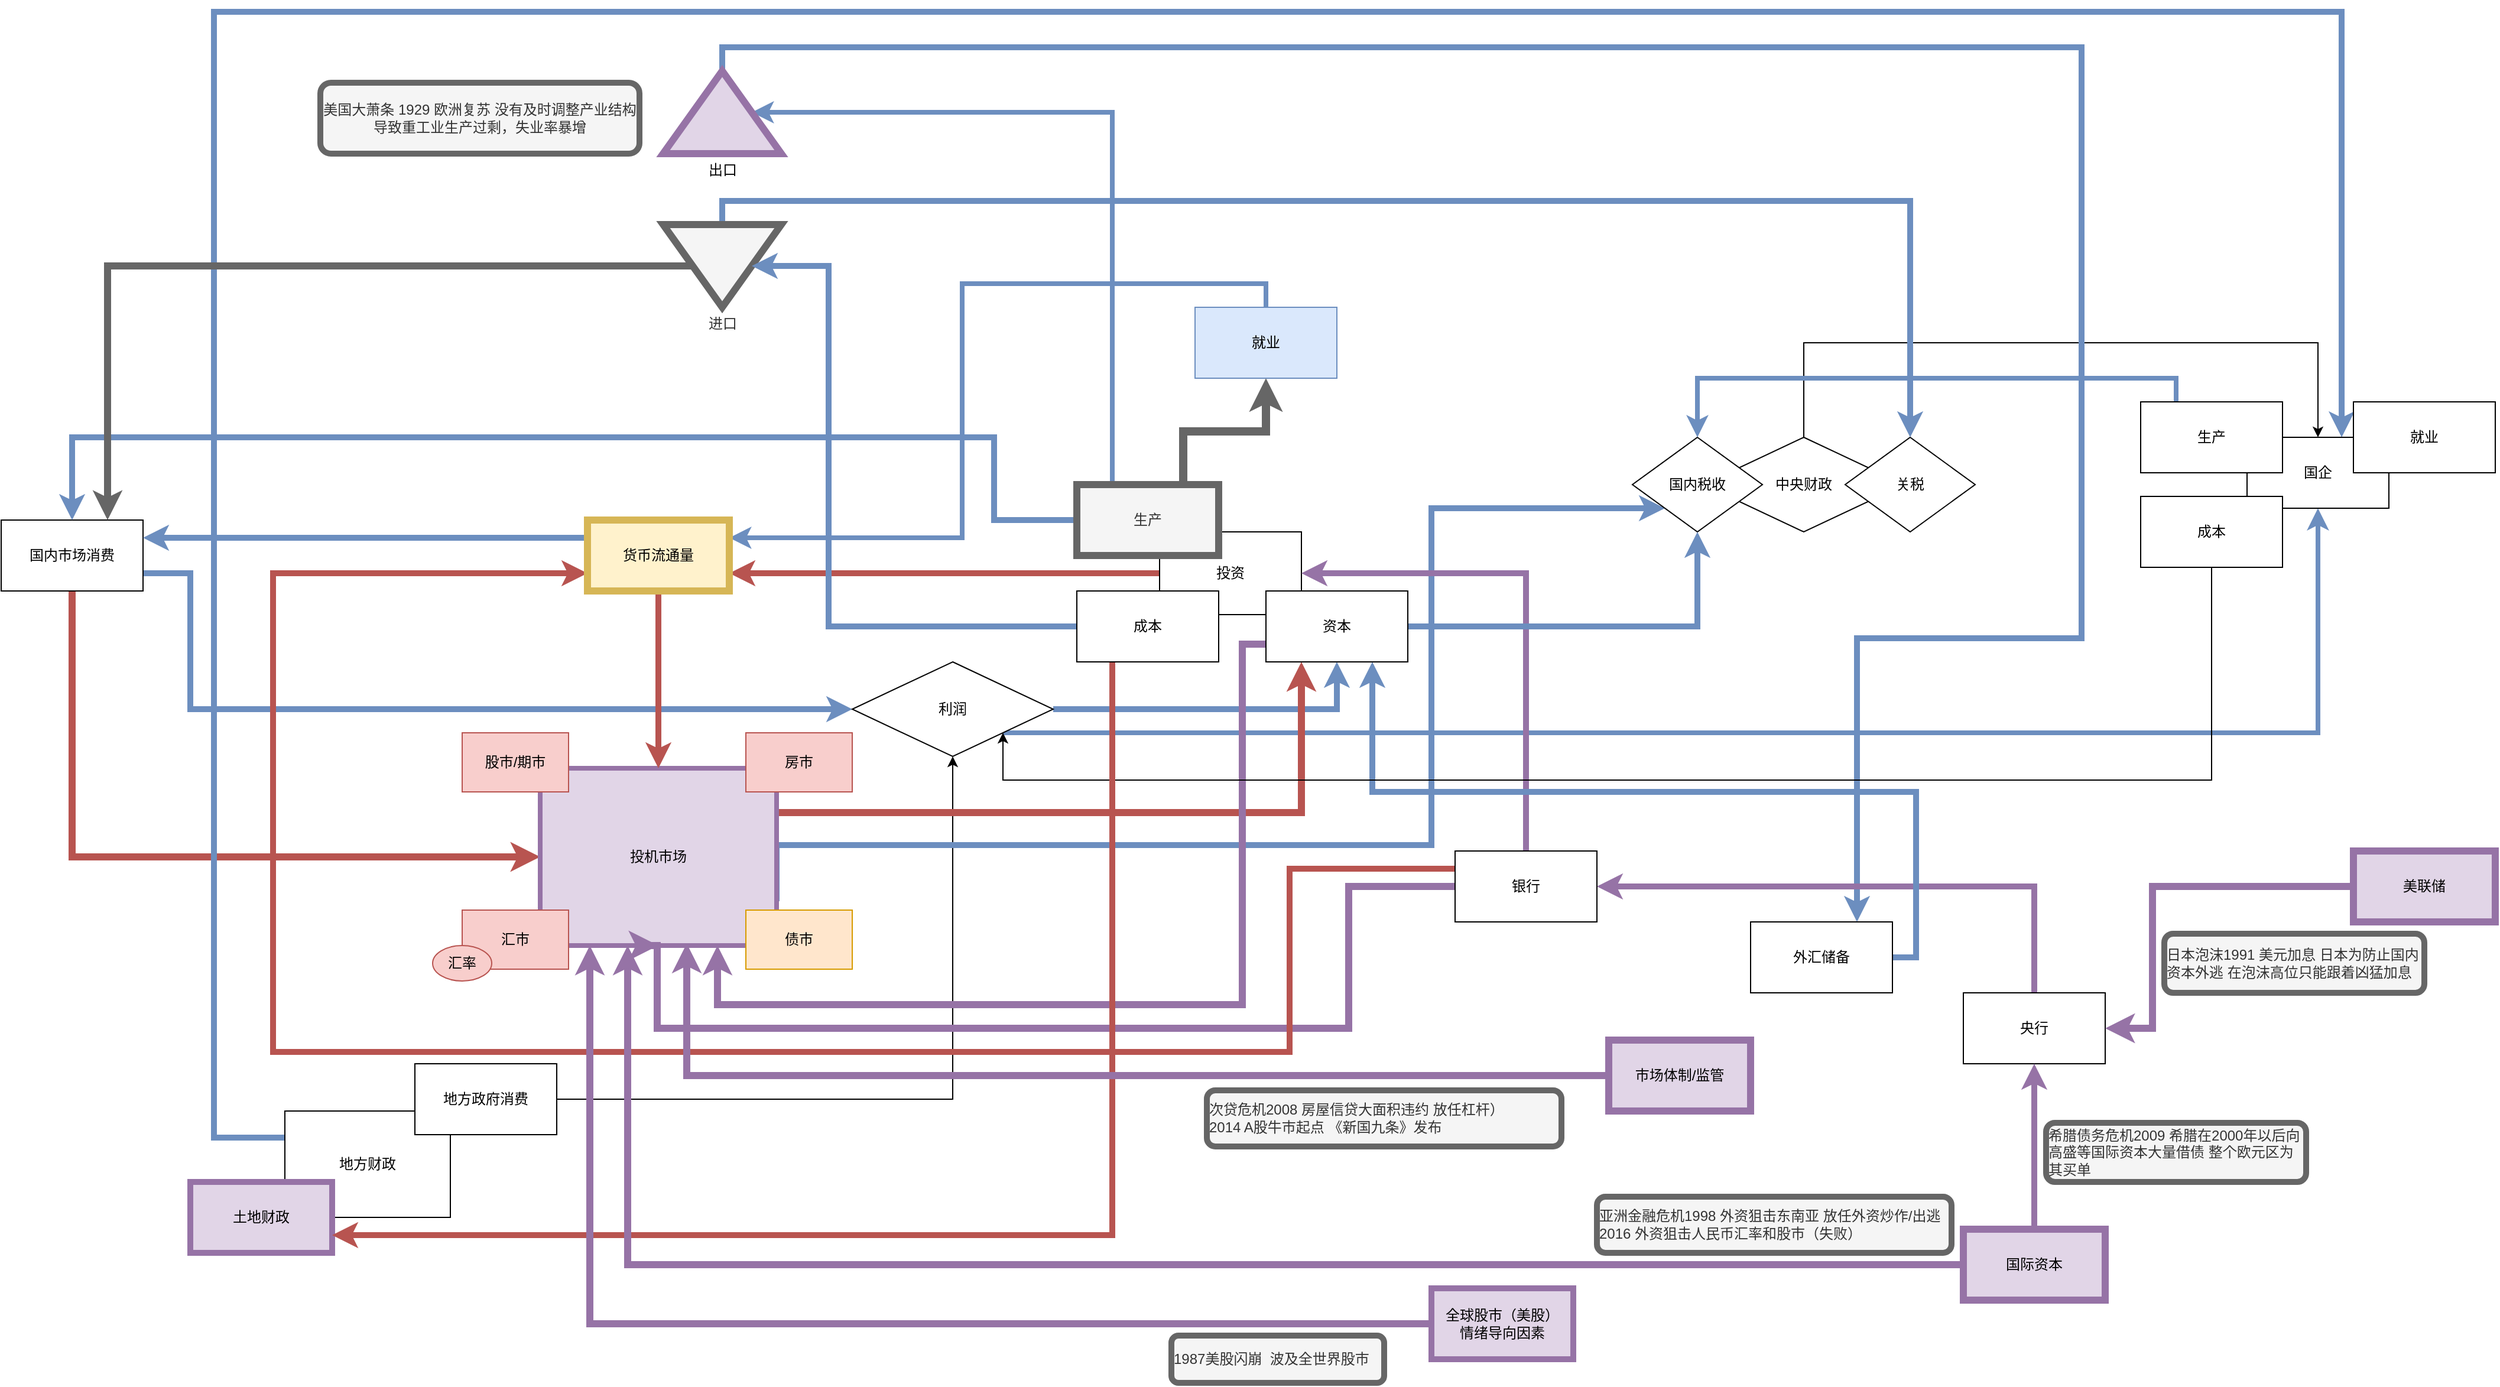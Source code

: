 <mxfile version="17.5.0" type="github">
  <diagram id="y3ov4KEdgeqS82IrDY-E" name="Page-1">
    <mxGraphModel dx="2062" dy="1124" grid="1" gridSize="10" guides="1" tooltips="1" connect="1" arrows="1" fold="1" page="1" pageScale="1" pageWidth="1920" pageHeight="1200" math="0" shadow="0">
      <root>
        <mxCell id="0" />
        <mxCell id="1" parent="0" />
        <mxCell id="VMast3j_ZkO6KQPAA_pW-36" style="edgeStyle=orthogonalEdgeStyle;rounded=0;orthogonalLoop=1;jettySize=auto;html=1;exitX=1;exitY=0.75;exitDx=0;exitDy=0;entryX=0;entryY=0.5;entryDx=0;entryDy=0;strokeWidth=5;fillColor=#dae8fc;strokeColor=#6c8ebf;" parent="1" source="1JpoMMPalMAsRspwO1MH-3" target="xp8aon5oBIo_WXoEedsB-3" edge="1">
          <mxGeometry relative="1" as="geometry">
            <Array as="points">
              <mxPoint x="430" y="605" />
              <mxPoint x="430" y="720" />
            </Array>
          </mxGeometry>
        </mxCell>
        <mxCell id="Ws9Tl3b74Hi1KMxa_LbX-12" style="edgeStyle=orthogonalEdgeStyle;rounded=0;orthogonalLoop=1;jettySize=auto;html=1;exitX=0.5;exitY=1;exitDx=0;exitDy=0;entryX=0;entryY=0.5;entryDx=0;entryDy=0;strokeWidth=6;fillColor=#f8cecc;strokeColor=#b85450;" edge="1" parent="1" source="1JpoMMPalMAsRspwO1MH-3" target="xp8aon5oBIo_WXoEedsB-10">
          <mxGeometry relative="1" as="geometry" />
        </mxCell>
        <mxCell id="1JpoMMPalMAsRspwO1MH-3" value="国内市场消费" style="rounded=0;whiteSpace=wrap;html=1;" parent="1" vertex="1">
          <mxGeometry x="270" y="560" width="120" height="60" as="geometry" />
        </mxCell>
        <mxCell id="xp8aon5oBIo_WXoEedsB-88" style="edgeStyle=orthogonalEdgeStyle;rounded=0;orthogonalLoop=1;jettySize=auto;html=1;exitX=0;exitY=0.5;exitDx=0;exitDy=0;entryX=1;entryY=0.75;entryDx=0;entryDy=0;strokeWidth=5;fillColor=#f8cecc;strokeColor=#b85450;" parent="1" source="1JpoMMPalMAsRspwO1MH-4" target="xp8aon5oBIo_WXoEedsB-47" edge="1">
          <mxGeometry relative="1" as="geometry" />
        </mxCell>
        <mxCell id="1JpoMMPalMAsRspwO1MH-4" value="投资" style="rounded=0;whiteSpace=wrap;html=1;" parent="1" vertex="1">
          <mxGeometry x="1250" y="570" width="120" height="70" as="geometry" />
        </mxCell>
        <mxCell id="xp8aon5oBIo_WXoEedsB-56" style="edgeStyle=orthogonalEdgeStyle;rounded=0;orthogonalLoop=1;jettySize=auto;html=1;exitX=1;exitY=0.5;exitDx=0;exitDy=0;entryX=0.5;entryY=1;entryDx=0;entryDy=0;" parent="1" source="1JpoMMPalMAsRspwO1MH-5" target="xp8aon5oBIo_WXoEedsB-3" edge="1">
          <mxGeometry relative="1" as="geometry" />
        </mxCell>
        <mxCell id="xp8aon5oBIo_WXoEedsB-89" style="edgeStyle=orthogonalEdgeStyle;rounded=0;orthogonalLoop=1;jettySize=auto;html=1;exitX=0;exitY=0.5;exitDx=0;exitDy=0;entryX=0.5;entryY=0;entryDx=0;entryDy=0;strokeWidth=5;fillColor=#dae8fc;strokeColor=#6c8ebf;" parent="1" source="xp8aon5oBIo_WXoEedsB-2" target="1JpoMMPalMAsRspwO1MH-3" edge="1">
          <mxGeometry relative="1" as="geometry">
            <Array as="points">
              <mxPoint x="1110" y="560" />
              <mxPoint x="1110" y="490" />
              <mxPoint x="330" y="490" />
            </Array>
          </mxGeometry>
        </mxCell>
        <mxCell id="VMast3j_ZkO6KQPAA_pW-1" style="edgeStyle=orthogonalEdgeStyle;rounded=0;orthogonalLoop=1;jettySize=auto;html=1;exitX=0.25;exitY=0;exitDx=0;exitDy=0;entryX=0;entryY=0;entryDx=75;entryDy=35;entryPerimeter=0;fillColor=#dae8fc;strokeColor=#6c8ebf;strokeWidth=4;" parent="1" source="xp8aon5oBIo_WXoEedsB-2" target="xp8aon5oBIo_WXoEedsB-9" edge="1">
          <mxGeometry relative="1" as="geometry">
            <Array as="points">
              <mxPoint x="1210" y="215" />
            </Array>
          </mxGeometry>
        </mxCell>
        <mxCell id="VMast3j_ZkO6KQPAA_pW-5" style="edgeStyle=orthogonalEdgeStyle;rounded=0;orthogonalLoop=1;jettySize=auto;html=1;exitX=0.75;exitY=0;exitDx=0;exitDy=0;entryX=0.5;entryY=1;entryDx=0;entryDy=0;strokeWidth=7;fillColor=#f5f5f5;strokeColor=#666666;" parent="1" source="xp8aon5oBIo_WXoEedsB-2" target="xp8aon5oBIo_WXoEedsB-13" edge="1">
          <mxGeometry relative="1" as="geometry" />
        </mxCell>
        <mxCell id="xp8aon5oBIo_WXoEedsB-2" value="生产" style="rounded=0;whiteSpace=wrap;html=1;fillColor=#f5f5f5;strokeColor=#666666;strokeWidth=6;fontColor=#333333;" parent="1" vertex="1">
          <mxGeometry x="1180" y="530" width="120" height="60" as="geometry" />
        </mxCell>
        <mxCell id="xp8aon5oBIo_WXoEedsB-40" style="edgeStyle=orthogonalEdgeStyle;rounded=0;orthogonalLoop=1;jettySize=auto;html=1;exitX=1;exitY=0.5;exitDx=0;exitDy=0;entryX=0.5;entryY=1;entryDx=0;entryDy=0;fillColor=#dae8fc;strokeColor=#6c8ebf;strokeWidth=5;" parent="1" source="xp8aon5oBIo_WXoEedsB-3" target="xp8aon5oBIo_WXoEedsB-39" edge="1">
          <mxGeometry relative="1" as="geometry">
            <Array as="points">
              <mxPoint x="1400" y="720" />
            </Array>
          </mxGeometry>
        </mxCell>
        <mxCell id="xp8aon5oBIo_WXoEedsB-64" style="edgeStyle=orthogonalEdgeStyle;rounded=0;orthogonalLoop=1;jettySize=auto;html=1;exitX=1;exitY=1;exitDx=0;exitDy=0;fillColor=#dae8fc;strokeColor=#6c8ebf;strokeWidth=4;" parent="1" source="xp8aon5oBIo_WXoEedsB-3" target="xp8aon5oBIo_WXoEedsB-57" edge="1">
          <mxGeometry relative="1" as="geometry" />
        </mxCell>
        <mxCell id="xp8aon5oBIo_WXoEedsB-3" value="利润" style="rhombus;whiteSpace=wrap;html=1;" parent="1" vertex="1">
          <mxGeometry x="990" y="680" width="170" height="80" as="geometry" />
        </mxCell>
        <mxCell id="xp8aon5oBIo_WXoEedsB-58" style="edgeStyle=orthogonalEdgeStyle;rounded=0;orthogonalLoop=1;jettySize=auto;html=1;exitX=0.5;exitY=0;exitDx=0;exitDy=0;entryX=0.5;entryY=0;entryDx=0;entryDy=0;" parent="1" source="xp8aon5oBIo_WXoEedsB-7" target="xp8aon5oBIo_WXoEedsB-57" edge="1">
          <mxGeometry relative="1" as="geometry">
            <Array as="points">
              <mxPoint x="1795" y="410" />
              <mxPoint x="2230" y="410" />
            </Array>
          </mxGeometry>
        </mxCell>
        <mxCell id="xp8aon5oBIo_WXoEedsB-7" value="中央财政" style="rhombus;whiteSpace=wrap;html=1;" parent="1" vertex="1">
          <mxGeometry x="1710" y="490" width="170" height="80" as="geometry" />
        </mxCell>
        <mxCell id="xp8aon5oBIo_WXoEedsB-96" style="edgeStyle=orthogonalEdgeStyle;rounded=0;orthogonalLoop=1;jettySize=auto;html=1;exitX=0;exitY=0;exitDx=50;exitDy=0;exitPerimeter=0;entryX=0.75;entryY=0;entryDx=0;entryDy=0;strokeWidth=5;fillColor=#dae8fc;strokeColor=#6c8ebf;" parent="1" source="xp8aon5oBIo_WXoEedsB-9" target="xp8aon5oBIo_WXoEedsB-14" edge="1">
          <mxGeometry relative="1" as="geometry">
            <Array as="points">
              <mxPoint x="880" y="160" />
              <mxPoint x="2030" y="160" />
              <mxPoint x="2030" y="660" />
              <mxPoint x="1840" y="660" />
            </Array>
          </mxGeometry>
        </mxCell>
        <mxCell id="xp8aon5oBIo_WXoEedsB-9" value="出口" style="verticalLabelPosition=bottom;verticalAlign=top;html=1;shape=mxgraph.basic.acute_triangle;dx=0.5;fillColor=#e1d5e7;strokeColor=#9673a6;strokeWidth=6;" parent="1" vertex="1">
          <mxGeometry x="830" y="180" width="100" height="70" as="geometry" />
        </mxCell>
        <mxCell id="VMast3j_ZkO6KQPAA_pW-20" style="edgeStyle=orthogonalEdgeStyle;rounded=0;orthogonalLoop=1;jettySize=auto;html=1;exitX=1;exitY=0.75;exitDx=0;exitDy=0;entryX=0;entryY=1;entryDx=0;entryDy=0;strokeWidth=5;fillColor=#dae8fc;strokeColor=#6c8ebf;" parent="1" source="xp8aon5oBIo_WXoEedsB-10" target="xp8aon5oBIo_WXoEedsB-20" edge="1">
          <mxGeometry relative="1" as="geometry">
            <Array as="points">
              <mxPoint x="1480" y="835" />
              <mxPoint x="1480" y="550" />
            </Array>
          </mxGeometry>
        </mxCell>
        <mxCell id="Ws9Tl3b74Hi1KMxa_LbX-14" style="edgeStyle=orthogonalEdgeStyle;rounded=0;orthogonalLoop=1;jettySize=auto;html=1;exitX=1;exitY=0.25;exitDx=0;exitDy=0;entryX=0.25;entryY=1;entryDx=0;entryDy=0;strokeWidth=6;fillColor=#f8cecc;strokeColor=#b85450;" edge="1" parent="1" source="xp8aon5oBIo_WXoEedsB-10" target="xp8aon5oBIo_WXoEedsB-39">
          <mxGeometry relative="1" as="geometry" />
        </mxCell>
        <mxCell id="xp8aon5oBIo_WXoEedsB-10" value="投机市场" style="rounded=0;whiteSpace=wrap;html=1;fillColor=#e1d5e7;strokeColor=#9673a6;strokeWidth=4;" parent="1" vertex="1">
          <mxGeometry x="726" y="770" width="200" height="150" as="geometry" />
        </mxCell>
        <mxCell id="xp8aon5oBIo_WXoEedsB-55" style="edgeStyle=orthogonalEdgeStyle;rounded=0;orthogonalLoop=1;jettySize=auto;html=1;exitX=0.5;exitY=0;exitDx=0;exitDy=0;entryX=1;entryY=0.5;entryDx=0;entryDy=0;fillColor=#e1d5e7;strokeColor=#9673a6;strokeWidth=5;" parent="1" source="xp8aon5oBIo_WXoEedsB-11" target="xp8aon5oBIo_WXoEedsB-12" edge="1">
          <mxGeometry relative="1" as="geometry" />
        </mxCell>
        <mxCell id="xp8aon5oBIo_WXoEedsB-11" value="央行" style="rounded=0;whiteSpace=wrap;html=1;" parent="1" vertex="1">
          <mxGeometry x="1930" y="960" width="120" height="60" as="geometry" />
        </mxCell>
        <mxCell id="xp8aon5oBIo_WXoEedsB-42" style="edgeStyle=orthogonalEdgeStyle;rounded=0;orthogonalLoop=1;jettySize=auto;html=1;exitX=0.5;exitY=0;exitDx=0;exitDy=0;entryX=1;entryY=0.5;entryDx=0;entryDy=0;fillColor=#e1d5e7;strokeColor=#9673a6;strokeWidth=5;" parent="1" source="xp8aon5oBIo_WXoEedsB-12" target="1JpoMMPalMAsRspwO1MH-4" edge="1">
          <mxGeometry relative="1" as="geometry" />
        </mxCell>
        <mxCell id="xp8aon5oBIo_WXoEedsB-51" style="edgeStyle=orthogonalEdgeStyle;rounded=0;orthogonalLoop=1;jettySize=auto;html=1;exitX=0;exitY=0.5;exitDx=0;exitDy=0;entryX=0.5;entryY=1;entryDx=0;entryDy=0;fillColor=#e1d5e7;strokeColor=#9673a6;strokeWidth=6;" parent="1" source="xp8aon5oBIo_WXoEedsB-12" target="xp8aon5oBIo_WXoEedsB-10" edge="1">
          <mxGeometry relative="1" as="geometry">
            <Array as="points">
              <mxPoint x="1410" y="870" />
              <mxPoint x="1410" y="990" />
              <mxPoint x="825" y="990" />
            </Array>
          </mxGeometry>
        </mxCell>
        <mxCell id="xp8aon5oBIo_WXoEedsB-86" style="edgeStyle=orthogonalEdgeStyle;rounded=0;orthogonalLoop=1;jettySize=auto;html=1;exitX=0;exitY=0.25;exitDx=0;exitDy=0;entryX=0;entryY=0.75;entryDx=0;entryDy=0;strokeWidth=5;fillColor=#f8cecc;strokeColor=#b85450;" parent="1" source="xp8aon5oBIo_WXoEedsB-12" target="xp8aon5oBIo_WXoEedsB-47" edge="1">
          <mxGeometry relative="1" as="geometry">
            <Array as="points">
              <mxPoint x="1360" y="855" />
              <mxPoint x="1360" y="1010" />
              <mxPoint x="500" y="1010" />
              <mxPoint x="500" y="605" />
            </Array>
          </mxGeometry>
        </mxCell>
        <mxCell id="xp8aon5oBIo_WXoEedsB-12" value="银行" style="rounded=0;whiteSpace=wrap;html=1;" parent="1" vertex="1">
          <mxGeometry x="1500" y="840" width="120" height="60" as="geometry" />
        </mxCell>
        <mxCell id="VMast3j_ZkO6KQPAA_pW-2" style="edgeStyle=orthogonalEdgeStyle;rounded=0;orthogonalLoop=1;jettySize=auto;html=1;exitX=0.5;exitY=0;exitDx=0;exitDy=0;entryX=1;entryY=0.25;entryDx=0;entryDy=0;strokeWidth=4;fillColor=#dae8fc;strokeColor=#6c8ebf;" parent="1" source="xp8aon5oBIo_WXoEedsB-13" target="xp8aon5oBIo_WXoEedsB-47" edge="1">
          <mxGeometry relative="1" as="geometry" />
        </mxCell>
        <mxCell id="xp8aon5oBIo_WXoEedsB-13" value="就业" style="rounded=0;whiteSpace=wrap;html=1;fillColor=#dae8fc;strokeColor=#6c8ebf;" parent="1" vertex="1">
          <mxGeometry x="1280" y="380" width="120" height="60" as="geometry" />
        </mxCell>
        <mxCell id="VMast3j_ZkO6KQPAA_pW-37" style="edgeStyle=orthogonalEdgeStyle;rounded=0;orthogonalLoop=1;jettySize=auto;html=1;exitX=1;exitY=0.5;exitDx=0;exitDy=0;entryX=0.75;entryY=1;entryDx=0;entryDy=0;strokeWidth=5;fillColor=#dae8fc;strokeColor=#6c8ebf;" parent="1" source="xp8aon5oBIo_WXoEedsB-14" target="xp8aon5oBIo_WXoEedsB-39" edge="1">
          <mxGeometry relative="1" as="geometry" />
        </mxCell>
        <mxCell id="xp8aon5oBIo_WXoEedsB-14" value="外汇储备" style="rounded=0;whiteSpace=wrap;html=1;" parent="1" vertex="1">
          <mxGeometry x="1750" y="900" width="120" height="60" as="geometry" />
        </mxCell>
        <mxCell id="VMast3j_ZkO6KQPAA_pW-34" style="edgeStyle=orthogonalEdgeStyle;rounded=0;orthogonalLoop=1;jettySize=auto;html=1;exitX=0;exitY=0.25;exitDx=0;exitDy=0;entryX=0.667;entryY=0;entryDx=0;entryDy=0;entryPerimeter=0;strokeWidth=5;fillColor=#dae8fc;strokeColor=#6c8ebf;" parent="1" source="xp8aon5oBIo_WXoEedsB-16" target="xp8aon5oBIo_WXoEedsB-57" edge="1">
          <mxGeometry relative="1" as="geometry">
            <Array as="points">
              <mxPoint x="450" y="1083" />
              <mxPoint x="450" y="130" />
              <mxPoint x="2250" y="130" />
            </Array>
          </mxGeometry>
        </mxCell>
        <mxCell id="xp8aon5oBIo_WXoEedsB-16" value="地方财政" style="rounded=0;whiteSpace=wrap;html=1;" parent="1" vertex="1">
          <mxGeometry x="510" y="1060" width="140" height="90" as="geometry" />
        </mxCell>
        <mxCell id="xp8aon5oBIo_WXoEedsB-17" value="土地财政" style="rounded=0;whiteSpace=wrap;html=1;fillColor=#e1d5e7;strokeColor=#9673a6;strokeWidth=5;" parent="1" vertex="1">
          <mxGeometry x="430" y="1120" width="120" height="60" as="geometry" />
        </mxCell>
        <mxCell id="xp8aon5oBIo_WXoEedsB-19" value="关税" style="rhombus;whiteSpace=wrap;html=1;" parent="1" vertex="1">
          <mxGeometry x="1830" y="490" width="110" height="80" as="geometry" />
        </mxCell>
        <mxCell id="xp8aon5oBIo_WXoEedsB-20" value="国内税收" style="rhombus;whiteSpace=wrap;html=1;" parent="1" vertex="1">
          <mxGeometry x="1650" y="490" width="110" height="80" as="geometry" />
        </mxCell>
        <mxCell id="xp8aon5oBIo_WXoEedsB-32" style="edgeStyle=orthogonalEdgeStyle;rounded=0;orthogonalLoop=1;jettySize=auto;html=1;exitX=0;exitY=0;exitDx=75;exitDy=35;exitPerimeter=0;entryX=0.75;entryY=0;entryDx=0;entryDy=0;fillColor=#f5f5f5;strokeColor=#666666;strokeWidth=6;" parent="1" source="xp8aon5oBIo_WXoEedsB-22" target="1JpoMMPalMAsRspwO1MH-3" edge="1">
          <mxGeometry relative="1" as="geometry" />
        </mxCell>
        <mxCell id="Ws9Tl3b74Hi1KMxa_LbX-9" style="edgeStyle=orthogonalEdgeStyle;rounded=0;orthogonalLoop=1;jettySize=auto;html=1;exitX=0.5;exitY=1;exitDx=0;exitDy=0;exitPerimeter=0;entryX=0.5;entryY=0;entryDx=0;entryDy=0;strokeWidth=5;fillColor=#dae8fc;strokeColor=#6c8ebf;" edge="1" parent="1" source="xp8aon5oBIo_WXoEedsB-22" target="xp8aon5oBIo_WXoEedsB-19">
          <mxGeometry relative="1" as="geometry" />
        </mxCell>
        <mxCell id="xp8aon5oBIo_WXoEedsB-22" value="进口" style="verticalLabelPosition=bottom;verticalAlign=top;html=1;shape=mxgraph.basic.acute_triangle;dx=0.5;direction=west;fillColor=#f5f5f5;strokeColor=#666666;strokeWidth=6;fontColor=#333333;" parent="1" vertex="1">
          <mxGeometry x="830" y="310" width="100" height="70" as="geometry" />
        </mxCell>
        <mxCell id="xp8aon5oBIo_WXoEedsB-41" style="edgeStyle=orthogonalEdgeStyle;rounded=0;orthogonalLoop=1;jettySize=auto;html=1;exitX=1;exitY=0.5;exitDx=0;exitDy=0;entryX=0.5;entryY=1;entryDx=0;entryDy=0;fillColor=#dae8fc;strokeColor=#6c8ebf;strokeWidth=5;" parent="1" source="xp8aon5oBIo_WXoEedsB-39" target="xp8aon5oBIo_WXoEedsB-20" edge="1">
          <mxGeometry relative="1" as="geometry" />
        </mxCell>
        <mxCell id="Ws9Tl3b74Hi1KMxa_LbX-20" style="edgeStyle=orthogonalEdgeStyle;rounded=0;orthogonalLoop=1;jettySize=auto;html=1;exitX=0;exitY=0.75;exitDx=0;exitDy=0;entryX=0.75;entryY=1;entryDx=0;entryDy=0;strokeWidth=6;fillColor=#e1d5e7;strokeColor=#9673a6;" edge="1" parent="1" source="xp8aon5oBIo_WXoEedsB-39" target="xp8aon5oBIo_WXoEedsB-10">
          <mxGeometry relative="1" as="geometry">
            <Array as="points">
              <mxPoint x="1320" y="665" />
              <mxPoint x="1320" y="970" />
              <mxPoint x="876" y="970" />
            </Array>
          </mxGeometry>
        </mxCell>
        <mxCell id="xp8aon5oBIo_WXoEedsB-39" value="资本" style="rounded=0;whiteSpace=wrap;html=1;" parent="1" vertex="1">
          <mxGeometry x="1340" y="620" width="120" height="60" as="geometry" />
        </mxCell>
        <mxCell id="xp8aon5oBIo_WXoEedsB-50" style="edgeStyle=orthogonalEdgeStyle;rounded=0;orthogonalLoop=1;jettySize=auto;html=1;exitX=0.5;exitY=1;exitDx=0;exitDy=0;fillColor=#f8cecc;strokeColor=#b85450;strokeWidth=5;entryX=0.5;entryY=0;entryDx=0;entryDy=0;" parent="1" source="xp8aon5oBIo_WXoEedsB-47" target="xp8aon5oBIo_WXoEedsB-10" edge="1">
          <mxGeometry relative="1" as="geometry">
            <Array as="points">
              <mxPoint x="825" y="710" />
              <mxPoint x="825" y="710" />
            </Array>
          </mxGeometry>
        </mxCell>
        <mxCell id="VMast3j_ZkO6KQPAA_pW-35" style="edgeStyle=orthogonalEdgeStyle;rounded=0;orthogonalLoop=1;jettySize=auto;html=1;exitX=0;exitY=0.25;exitDx=0;exitDy=0;entryX=1;entryY=0.25;entryDx=0;entryDy=0;strokeWidth=5;fillColor=#dae8fc;strokeColor=#6c8ebf;" parent="1" source="xp8aon5oBIo_WXoEedsB-47" target="1JpoMMPalMAsRspwO1MH-3" edge="1">
          <mxGeometry relative="1" as="geometry" />
        </mxCell>
        <mxCell id="xp8aon5oBIo_WXoEedsB-47" value="货币流通量" style="rounded=0;whiteSpace=wrap;html=1;fillColor=#fff2cc;strokeColor=#d6b656;strokeWidth=6;" parent="1" vertex="1">
          <mxGeometry x="766" y="560" width="120" height="60" as="geometry" />
        </mxCell>
        <mxCell id="xp8aon5oBIo_WXoEedsB-57" value="国企" style="rounded=0;whiteSpace=wrap;html=1;" parent="1" vertex="1">
          <mxGeometry x="2170" y="490" width="120" height="60" as="geometry" />
        </mxCell>
        <mxCell id="xp8aon5oBIo_WXoEedsB-62" style="edgeStyle=orthogonalEdgeStyle;rounded=0;orthogonalLoop=1;jettySize=auto;html=1;exitX=0.5;exitY=1;exitDx=0;exitDy=0;entryX=1;entryY=1;entryDx=0;entryDy=0;" parent="1" source="xp8aon5oBIo_WXoEedsB-60" target="xp8aon5oBIo_WXoEedsB-3" edge="1">
          <mxGeometry relative="1" as="geometry">
            <Array as="points">
              <mxPoint x="2140" y="780" />
              <mxPoint x="1118" y="780" />
            </Array>
          </mxGeometry>
        </mxCell>
        <mxCell id="xp8aon5oBIo_WXoEedsB-60" value="成本" style="rounded=0;whiteSpace=wrap;html=1;" parent="1" vertex="1">
          <mxGeometry x="2080" y="540" width="120" height="60" as="geometry" />
        </mxCell>
        <mxCell id="xp8aon5oBIo_WXoEedsB-98" style="edgeStyle=orthogonalEdgeStyle;rounded=0;orthogonalLoop=1;jettySize=auto;html=1;exitX=0;exitY=0.5;exitDx=0;exitDy=0;entryX=0;entryY=0;entryDx=25;entryDy=35;entryPerimeter=0;strokeWidth=5;fillColor=#dae8fc;strokeColor=#6c8ebf;" parent="1" source="xp8aon5oBIo_WXoEedsB-61" target="xp8aon5oBIo_WXoEedsB-22" edge="1">
          <mxGeometry relative="1" as="geometry">
            <Array as="points">
              <mxPoint x="970" y="650" />
              <mxPoint x="970" y="345" />
            </Array>
          </mxGeometry>
        </mxCell>
        <mxCell id="xp8aon5oBIo_WXoEedsB-99" style="edgeStyle=orthogonalEdgeStyle;rounded=0;orthogonalLoop=1;jettySize=auto;html=1;exitX=0.25;exitY=1;exitDx=0;exitDy=0;entryX=1;entryY=0.75;entryDx=0;entryDy=0;strokeWidth=5;fillColor=#f8cecc;strokeColor=#b85450;" parent="1" source="xp8aon5oBIo_WXoEedsB-61" target="xp8aon5oBIo_WXoEedsB-17" edge="1">
          <mxGeometry relative="1" as="geometry" />
        </mxCell>
        <mxCell id="xp8aon5oBIo_WXoEedsB-61" value="成本" style="rounded=0;whiteSpace=wrap;html=1;" parent="1" vertex="1">
          <mxGeometry x="1180" y="620" width="120" height="60" as="geometry" />
        </mxCell>
        <mxCell id="xp8aon5oBIo_WXoEedsB-72" value="股市/期市" style="rounded=0;whiteSpace=wrap;html=1;fillColor=#f8cecc;strokeColor=#b85450;" parent="1" vertex="1">
          <mxGeometry x="660" y="740" width="90" height="50" as="geometry" />
        </mxCell>
        <mxCell id="xp8aon5oBIo_WXoEedsB-73" value="房市" style="rounded=0;whiteSpace=wrap;html=1;fillColor=#f8cecc;strokeColor=#b85450;" parent="1" vertex="1">
          <mxGeometry x="900" y="740" width="90" height="50" as="geometry" />
        </mxCell>
        <mxCell id="xp8aon5oBIo_WXoEedsB-74" value="汇市" style="rounded=0;whiteSpace=wrap;html=1;fillColor=#f8cecc;strokeColor=#b85450;" parent="1" vertex="1">
          <mxGeometry x="660" y="890" width="90" height="50" as="geometry" />
        </mxCell>
        <mxCell id="xp8aon5oBIo_WXoEedsB-77" value="就业" style="rounded=0;whiteSpace=wrap;html=1;" parent="1" vertex="1">
          <mxGeometry x="2260" y="460" width="120" height="60" as="geometry" />
        </mxCell>
        <mxCell id="xp8aon5oBIo_WXoEedsB-79" style="edgeStyle=orthogonalEdgeStyle;rounded=0;orthogonalLoop=1;jettySize=auto;html=1;exitX=0.25;exitY=0;exitDx=0;exitDy=0;entryX=0.5;entryY=0;entryDx=0;entryDy=0;fillColor=#dae8fc;strokeColor=#6c8ebf;strokeWidth=4;" parent="1" source="xp8aon5oBIo_WXoEedsB-78" target="xp8aon5oBIo_WXoEedsB-20" edge="1">
          <mxGeometry relative="1" as="geometry" />
        </mxCell>
        <mxCell id="xp8aon5oBIo_WXoEedsB-78" value="生产" style="rounded=0;whiteSpace=wrap;html=1;" parent="1" vertex="1">
          <mxGeometry x="2080" y="460" width="120" height="60" as="geometry" />
        </mxCell>
        <mxCell id="xp8aon5oBIo_WXoEedsB-80" value="债市" style="rounded=0;whiteSpace=wrap;html=1;fillColor=#ffe6cc;strokeColor=#d79b00;" parent="1" vertex="1">
          <mxGeometry x="900" y="890" width="90" height="50" as="geometry" />
        </mxCell>
        <mxCell id="VMast3j_ZkO6KQPAA_pW-18" value="美国大萧条 1929 欧洲复苏 没有及时调整产业结构导致重工业生产过剩，失业率暴增" style="rounded=1;whiteSpace=wrap;html=1;strokeWidth=5;fillColor=#f5f5f5;fontColor=#333333;strokeColor=#666666;" parent="1" vertex="1">
          <mxGeometry x="540" y="190" width="270" height="60" as="geometry" />
        </mxCell>
        <mxCell id="VMast3j_ZkO6KQPAA_pW-19" value="次贷危机2008 房屋信贷大面积违约 放任杠杆）&lt;br&gt;&lt;div align=&quot;left&quot;&gt;2014 A股牛市起点 《新国九条》发布&lt;br&gt;&lt;/div&gt;" style="rounded=1;whiteSpace=wrap;html=1;strokeWidth=5;fillColor=#f5f5f5;strokeColor=#666666;fontColor=#333333;align=left;" parent="1" vertex="1">
          <mxGeometry x="1290" y="1042.5" width="300" height="47.5" as="geometry" />
        </mxCell>
        <mxCell id="VMast3j_ZkO6KQPAA_pW-23" value="日本泡沫1991 美元加息 日本为防止国内资本外逃 在泡沫高位只能跟着凶猛加息" style="rounded=1;whiteSpace=wrap;html=1;strokeWidth=5;fillColor=#f5f5f5;strokeColor=#666666;fontColor=#333333;align=left;" parent="1" vertex="1">
          <mxGeometry x="2100" y="910" width="220" height="50" as="geometry" />
        </mxCell>
        <mxCell id="Ws9Tl3b74Hi1KMxa_LbX-16" style="edgeStyle=orthogonalEdgeStyle;rounded=0;orthogonalLoop=1;jettySize=auto;html=1;exitX=0;exitY=0.5;exitDx=0;exitDy=0;entryX=1;entryY=0.5;entryDx=0;entryDy=0;strokeWidth=6;fillColor=#e1d5e7;strokeColor=#9673a6;" edge="1" parent="1" source="VMast3j_ZkO6KQPAA_pW-24" target="xp8aon5oBIo_WXoEedsB-11">
          <mxGeometry relative="1" as="geometry">
            <Array as="points">
              <mxPoint x="2090" y="870" />
              <mxPoint x="2090" y="990" />
            </Array>
          </mxGeometry>
        </mxCell>
        <mxCell id="VMast3j_ZkO6KQPAA_pW-24" value="美联储" style="rounded=0;whiteSpace=wrap;html=1;strokeWidth=6;fillColor=#e1d5e7;strokeColor=#9673a6;" parent="1" vertex="1">
          <mxGeometry x="2260" y="840" width="120" height="60" as="geometry" />
        </mxCell>
        <mxCell id="Ws9Tl3b74Hi1KMxa_LbX-2" style="edgeStyle=orthogonalEdgeStyle;rounded=0;orthogonalLoop=1;jettySize=auto;html=1;exitX=0.5;exitY=0;exitDx=0;exitDy=0;entryX=0.5;entryY=1;entryDx=0;entryDy=0;fillColor=#e1d5e7;strokeColor=#9673a6;strokeWidth=5;" edge="1" parent="1" source="VMast3j_ZkO6KQPAA_pW-26" target="xp8aon5oBIo_WXoEedsB-11">
          <mxGeometry relative="1" as="geometry" />
        </mxCell>
        <mxCell id="Ws9Tl3b74Hi1KMxa_LbX-15" style="edgeStyle=orthogonalEdgeStyle;rounded=0;orthogonalLoop=1;jettySize=auto;html=1;exitX=0;exitY=0.5;exitDx=0;exitDy=0;entryX=0.37;entryY=1;entryDx=0;entryDy=0;entryPerimeter=0;strokeWidth=6;fillColor=#e1d5e7;strokeColor=#9673a6;" edge="1" parent="1" source="VMast3j_ZkO6KQPAA_pW-26" target="xp8aon5oBIo_WXoEedsB-10">
          <mxGeometry relative="1" as="geometry" />
        </mxCell>
        <mxCell id="VMast3j_ZkO6KQPAA_pW-26" value="国际资本" style="rounded=0;whiteSpace=wrap;html=1;strokeWidth=6;fillColor=#e1d5e7;strokeColor=#9673a6;" parent="1" vertex="1">
          <mxGeometry x="1930" y="1160" width="120" height="60" as="geometry" />
        </mxCell>
        <mxCell id="VMast3j_ZkO6KQPAA_pW-28" value="希腊债务危机2009 希腊在2000年以后向高盛等国际资本大量借债 整个欧元区为其买单" style="rounded=1;whiteSpace=wrap;html=1;strokeWidth=5;fillColor=#f5f5f5;strokeColor=#666666;fontColor=#333333;align=left;" parent="1" vertex="1">
          <mxGeometry x="2000" y="1070" width="220" height="50" as="geometry" />
        </mxCell>
        <mxCell id="Ws9Tl3b74Hi1KMxa_LbX-4" style="edgeStyle=orthogonalEdgeStyle;rounded=0;orthogonalLoop=1;jettySize=auto;html=1;exitX=0;exitY=0.5;exitDx=0;exitDy=0;entryX=0.62;entryY=0.988;entryDx=0;entryDy=0;entryPerimeter=0;strokeWidth=6;fillColor=#e1d5e7;strokeColor=#9673a6;" edge="1" parent="1" source="VMast3j_ZkO6KQPAA_pW-29" target="xp8aon5oBIo_WXoEedsB-10">
          <mxGeometry relative="1" as="geometry" />
        </mxCell>
        <mxCell id="VMast3j_ZkO6KQPAA_pW-29" value="&lt;div&gt;市场体制/监管&lt;/div&gt;" style="rounded=0;whiteSpace=wrap;html=1;strokeWidth=6;fillColor=#e1d5e7;strokeColor=#9673a6;" parent="1" vertex="1">
          <mxGeometry x="1630" y="1000" width="120" height="60" as="geometry" />
        </mxCell>
        <mxCell id="xp8aon5oBIo_WXoEedsB-52" value="汇率" style="ellipse;whiteSpace=wrap;html=1;fillColor=#f8cecc;strokeColor=#b85450;" parent="1" vertex="1">
          <mxGeometry x="635" y="920" width="50" height="30" as="geometry" />
        </mxCell>
        <mxCell id="Ws9Tl3b74Hi1KMxa_LbX-7" value="亚洲金融危机1998 外资狙击东南亚 放任外资炒作/出逃&lt;div align=&quot;left&quot;&gt;2016 外资狙击人民币汇率和股市（失败）&lt;br&gt;&lt;/div&gt;" style="rounded=1;whiteSpace=wrap;html=1;strokeWidth=5;fillColor=#f5f5f5;strokeColor=#666666;fontColor=#333333;align=left;" vertex="1" parent="1">
          <mxGeometry x="1620" y="1132.5" width="300" height="47.5" as="geometry" />
        </mxCell>
        <mxCell id="1JpoMMPalMAsRspwO1MH-5" value="地方政府消费" style="rounded=0;whiteSpace=wrap;html=1;" parent="1" vertex="1">
          <mxGeometry x="620" y="1020" width="120" height="60" as="geometry" />
        </mxCell>
        <mxCell id="Ws9Tl3b74Hi1KMxa_LbX-18" style="edgeStyle=orthogonalEdgeStyle;rounded=0;orthogonalLoop=1;jettySize=auto;html=1;exitX=0;exitY=0.5;exitDx=0;exitDy=0;strokeWidth=6;entryX=0.21;entryY=1;entryDx=0;entryDy=0;entryPerimeter=0;fillColor=#e1d5e7;strokeColor=#9673a6;" edge="1" parent="1" source="Ws9Tl3b74Hi1KMxa_LbX-17" target="xp8aon5oBIo_WXoEedsB-10">
          <mxGeometry relative="1" as="geometry">
            <mxPoint x="740" y="1230" as="targetPoint" />
          </mxGeometry>
        </mxCell>
        <mxCell id="Ws9Tl3b74Hi1KMxa_LbX-17" value="&lt;div&gt;全球股市（美股）&lt;/div&gt;&lt;div&gt;情绪导向因素&lt;br&gt;&lt;/div&gt;" style="rounded=0;whiteSpace=wrap;html=1;strokeWidth=5;fillColor=#e1d5e7;strokeColor=#9673a6;" vertex="1" parent="1">
          <mxGeometry x="1480" y="1210" width="120" height="60" as="geometry" />
        </mxCell>
        <mxCell id="Ws9Tl3b74Hi1KMxa_LbX-19" value="1987美股闪崩&amp;nbsp; 波及全世界股市" style="rounded=1;whiteSpace=wrap;html=1;strokeWidth=5;fillColor=#f5f5f5;strokeColor=#666666;fontColor=#333333;align=left;" vertex="1" parent="1">
          <mxGeometry x="1260" y="1250" width="180" height="40" as="geometry" />
        </mxCell>
      </root>
    </mxGraphModel>
  </diagram>
</mxfile>
